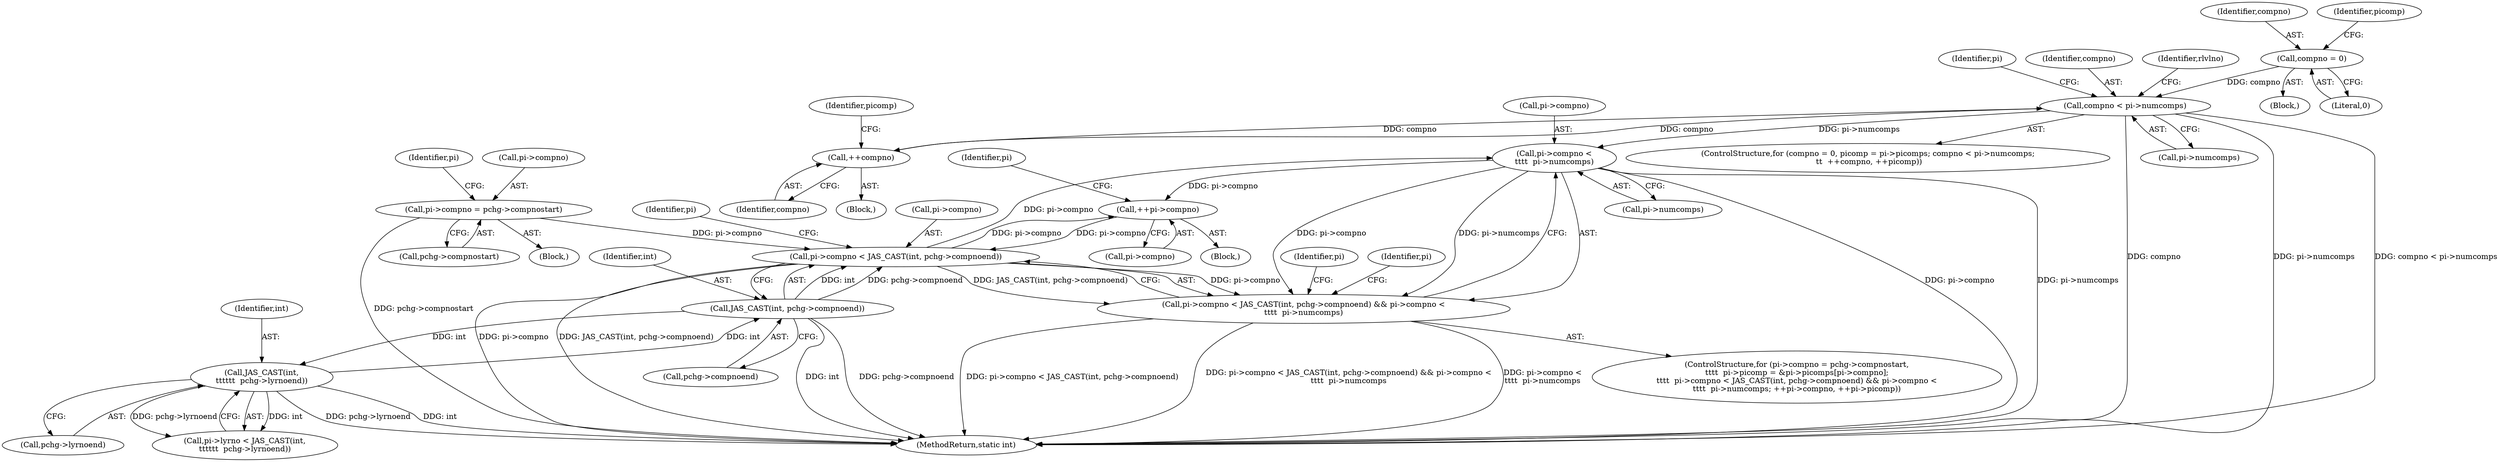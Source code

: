 digraph "0_jasper_aa0b0f79ade5eef8b0e7a214c03f5af54b36ba7d_2@pointer" {
"1000415" [label="(Call,pi->compno <\n\t\t\t\t  pi->numcomps)"];
"1000406" [label="(Call,pi->compno < JAS_CAST(int, pchg->compnoend))"];
"1000386" [label="(Call,pi->compno = pchg->compnostart)"];
"1000423" [label="(Call,++pi->compno)"];
"1000415" [label="(Call,pi->compno <\n\t\t\t\t  pi->numcomps)"];
"1000153" [label="(Call,compno < pi->numcomps)"];
"1000159" [label="(Call,++compno)"];
"1000145" [label="(Call,compno = 0)"];
"1000410" [label="(Call,JAS_CAST(int, pchg->compnoend))"];
"1000679" [label="(Call,JAS_CAST(int,\n\t\t\t\t\t\t  pchg->lyrnoend))"];
"1000405" [label="(Call,pi->compno < JAS_CAST(int, pchg->compnoend) && pi->compno <\n\t\t\t\t  pi->numcomps)"];
"1000143" [label="(ControlStructure,for (compno = 0, picomp = pi->picomps; compno < pi->numcomps;\n \t\t  ++compno, ++picomp))"];
"1000679" [label="(Call,JAS_CAST(int,\n\t\t\t\t\t\t  pchg->lyrnoend))"];
"1000681" [label="(Call,pchg->lyrnoend)"];
"1000385" [label="(Block,)"];
"1000291" [label="(Identifier,pi)"];
"1000411" [label="(Identifier,int)"];
"1000416" [label="(Call,pi->compno)"];
"1000390" [label="(Call,pchg->compnostart)"];
"1000435" [label="(Identifier,pi)"];
"1000406" [label="(Call,pi->compno < JAS_CAST(int, pchg->compnoend))"];
"1000155" [label="(Call,pi->numcomps)"];
"1000424" [label="(Call,pi->compno)"];
"1000386" [label="(Call,pi->compno = pchg->compnostart)"];
"1000429" [label="(Identifier,pi)"];
"1000159" [label="(Call,++compno)"];
"1000162" [label="(Identifier,picomp)"];
"1000417" [label="(Identifier,pi)"];
"1000145" [label="(Call,compno = 0)"];
"1000395" [label="(Identifier,pi)"];
"1000415" [label="(Call,pi->compno <\n\t\t\t\t  pi->numcomps)"];
"1000419" [label="(Call,pi->numcomps)"];
"1000410" [label="(Call,JAS_CAST(int, pchg->compnoend))"];
"1000144" [label="(Block,)"];
"1000680" [label="(Identifier,int)"];
"1000675" [label="(Call,pi->lyrno < JAS_CAST(int,\n\t\t\t\t\t\t  pchg->lyrnoend))"];
"1000407" [label="(Call,pi->compno)"];
"1000405" [label="(Call,pi->compno < JAS_CAST(int, pchg->compnoend) && pi->compno <\n\t\t\t\t  pi->numcomps)"];
"1000384" [label="(ControlStructure,for (pi->compno = pchg->compnostart,\n\t\t\t\t  pi->picomp = &pi->picomps[pi->compno];\n\t\t\t\t  pi->compno < JAS_CAST(int, pchg->compnoend) && pi->compno <\n\t\t\t\t  pi->numcomps; ++pi->compno, ++pi->picomp))"];
"1000146" [label="(Identifier,compno)"];
"1000717" [label="(MethodReturn,static int)"];
"1000370" [label="(Identifier,pi)"];
"1000387" [label="(Call,pi->compno)"];
"1000158" [label="(Block,)"];
"1000149" [label="(Identifier,picomp)"];
"1000153" [label="(Call,compno < pi->numcomps)"];
"1000412" [label="(Call,pchg->compnoend)"];
"1000154" [label="(Identifier,compno)"];
"1000422" [label="(Block,)"];
"1000160" [label="(Identifier,compno)"];
"1000147" [label="(Literal,0)"];
"1000167" [label="(Identifier,rlvlno)"];
"1000423" [label="(Call,++pi->compno)"];
"1000415" -> "1000405"  [label="AST: "];
"1000415" -> "1000419"  [label="CFG: "];
"1000416" -> "1000415"  [label="AST: "];
"1000419" -> "1000415"  [label="AST: "];
"1000405" -> "1000415"  [label="CFG: "];
"1000415" -> "1000717"  [label="DDG: pi->compno"];
"1000415" -> "1000717"  [label="DDG: pi->numcomps"];
"1000415" -> "1000405"  [label="DDG: pi->compno"];
"1000415" -> "1000405"  [label="DDG: pi->numcomps"];
"1000406" -> "1000415"  [label="DDG: pi->compno"];
"1000153" -> "1000415"  [label="DDG: pi->numcomps"];
"1000415" -> "1000423"  [label="DDG: pi->compno"];
"1000406" -> "1000405"  [label="AST: "];
"1000406" -> "1000410"  [label="CFG: "];
"1000407" -> "1000406"  [label="AST: "];
"1000410" -> "1000406"  [label="AST: "];
"1000417" -> "1000406"  [label="CFG: "];
"1000405" -> "1000406"  [label="CFG: "];
"1000406" -> "1000717"  [label="DDG: pi->compno"];
"1000406" -> "1000717"  [label="DDG: JAS_CAST(int, pchg->compnoend)"];
"1000406" -> "1000405"  [label="DDG: pi->compno"];
"1000406" -> "1000405"  [label="DDG: JAS_CAST(int, pchg->compnoend)"];
"1000386" -> "1000406"  [label="DDG: pi->compno"];
"1000423" -> "1000406"  [label="DDG: pi->compno"];
"1000410" -> "1000406"  [label="DDG: int"];
"1000410" -> "1000406"  [label="DDG: pchg->compnoend"];
"1000406" -> "1000423"  [label="DDG: pi->compno"];
"1000386" -> "1000385"  [label="AST: "];
"1000386" -> "1000390"  [label="CFG: "];
"1000387" -> "1000386"  [label="AST: "];
"1000390" -> "1000386"  [label="AST: "];
"1000395" -> "1000386"  [label="CFG: "];
"1000386" -> "1000717"  [label="DDG: pchg->compnostart"];
"1000423" -> "1000422"  [label="AST: "];
"1000423" -> "1000424"  [label="CFG: "];
"1000424" -> "1000423"  [label="AST: "];
"1000429" -> "1000423"  [label="CFG: "];
"1000153" -> "1000143"  [label="AST: "];
"1000153" -> "1000155"  [label="CFG: "];
"1000154" -> "1000153"  [label="AST: "];
"1000155" -> "1000153"  [label="AST: "];
"1000167" -> "1000153"  [label="CFG: "];
"1000291" -> "1000153"  [label="CFG: "];
"1000153" -> "1000717"  [label="DDG: compno"];
"1000153" -> "1000717"  [label="DDG: pi->numcomps"];
"1000153" -> "1000717"  [label="DDG: compno < pi->numcomps"];
"1000159" -> "1000153"  [label="DDG: compno"];
"1000145" -> "1000153"  [label="DDG: compno"];
"1000153" -> "1000159"  [label="DDG: compno"];
"1000159" -> "1000158"  [label="AST: "];
"1000159" -> "1000160"  [label="CFG: "];
"1000160" -> "1000159"  [label="AST: "];
"1000162" -> "1000159"  [label="CFG: "];
"1000145" -> "1000144"  [label="AST: "];
"1000145" -> "1000147"  [label="CFG: "];
"1000146" -> "1000145"  [label="AST: "];
"1000147" -> "1000145"  [label="AST: "];
"1000149" -> "1000145"  [label="CFG: "];
"1000410" -> "1000412"  [label="CFG: "];
"1000411" -> "1000410"  [label="AST: "];
"1000412" -> "1000410"  [label="AST: "];
"1000410" -> "1000717"  [label="DDG: int"];
"1000410" -> "1000717"  [label="DDG: pchg->compnoend"];
"1000679" -> "1000410"  [label="DDG: int"];
"1000410" -> "1000679"  [label="DDG: int"];
"1000679" -> "1000675"  [label="AST: "];
"1000679" -> "1000681"  [label="CFG: "];
"1000680" -> "1000679"  [label="AST: "];
"1000681" -> "1000679"  [label="AST: "];
"1000675" -> "1000679"  [label="CFG: "];
"1000679" -> "1000717"  [label="DDG: pchg->lyrnoend"];
"1000679" -> "1000717"  [label="DDG: int"];
"1000679" -> "1000675"  [label="DDG: int"];
"1000679" -> "1000675"  [label="DDG: pchg->lyrnoend"];
"1000405" -> "1000384"  [label="AST: "];
"1000435" -> "1000405"  [label="CFG: "];
"1000370" -> "1000405"  [label="CFG: "];
"1000405" -> "1000717"  [label="DDG: pi->compno < JAS_CAST(int, pchg->compnoend) && pi->compno <\n\t\t\t\t  pi->numcomps"];
"1000405" -> "1000717"  [label="DDG: pi->compno <\n\t\t\t\t  pi->numcomps"];
"1000405" -> "1000717"  [label="DDG: pi->compno < JAS_CAST(int, pchg->compnoend)"];
}
